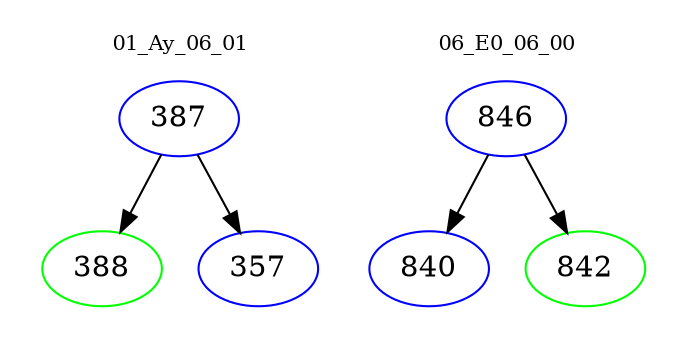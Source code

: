digraph{
subgraph cluster_0 {
color = white
label = "01_Ay_06_01";
fontsize=10;
T0_387 [label="387", color="blue"]
T0_387 -> T0_388 [color="black"]
T0_388 [label="388", color="green"]
T0_387 -> T0_357 [color="black"]
T0_357 [label="357", color="blue"]
}
subgraph cluster_1 {
color = white
label = "06_E0_06_00";
fontsize=10;
T1_846 [label="846", color="blue"]
T1_846 -> T1_840 [color="black"]
T1_840 [label="840", color="blue"]
T1_846 -> T1_842 [color="black"]
T1_842 [label="842", color="green"]
}
}
